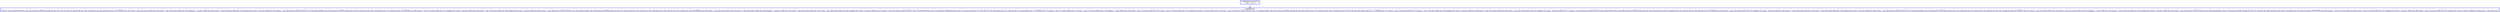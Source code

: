 digraph  g{
node [shape=rectangle, color=black, fontcolor=black, style=bold]
0 [label="LogSkolemFunctionCall
(\"{0}\", \"{1}\")" , color = blue] ; 
1 [label="LogSQLEval 
SELECT tab_742.primaryName, tab_745.character FROM casting AS tab_745, title AS tab_741, person AS tab_742, casting AS tab_743, person AS tab_744 WHERE tab_741.tconst = tab_743.tconst AND tab_742.nconst = tab_743.nconst AND tab_743.category = 'actress' AND tab_744.nconst = tab_745.nconst AND tab_745.category IN ('actor', 'actress') AND tab_742.nconst = tab_744.nconst UNION SELECT tab_756.primaryName, tab_759.character FROM casting AS tab_759, person AS tab_758, casting AS tab_757, person AS tab_756 WHERE tab_756.nconst = tab_757.nconst AND tab_757.category IN ('actor', 'actress') AND tab_758.nconst = tab_759.nconst AND tab_759.category IN ('actor', 'actress') AND tab_756.nconst = tab_758.nconst UNION SELECT tab_761.primaryName, tab_764.character FROM person AS tab_761, person AS tab_763, title AS tab_765, casting AS tab_762, title AS tab_760, casting AS tab_764 WHERE tab_760.tconst = tab_762.tconst AND tab_761.nconst = tab_762.nconst AND tab_762.category = 'actress' AND tab_763.nconst = tab_764.nconst AND tab_765.tconst = tab_764.tconst AND tab_764.category IN ('actor', 'actress') AND tab_761.nconst = tab_763.nconst UNION SELECT tab_772.primaryName, tab_775.character FROM person AS tab_772, person AS tab_774, title AS tab_776, casting AS tab_773, title AS tab_771, casting AS tab_775 WHERE tab_771.tconst = tab_773.tconst AND tab_772.nconst = tab_773.nconst AND tab_773.category = 'actor' AND tab_774.nconst = tab_775.nconst AND tab_776.tconst = tab_775.tconst AND tab_775.category IN ('actor', 'actress') AND tab_772.nconst = tab_774.nconst UNION SELECT tab_777.primaryName, tab_781.character FROM casting AS tab_781, title AS tab_779, person AS tab_780, casting AS tab_778, title AS tab_782, person AS tab_777 WHERE tab_777.nconst = tab_778.nconst AND tab_779.tconst = tab_778.tconst AND tab_778.category IN ('actor', 'actress') AND tab_780.nconst = tab_781.nconst AND tab_782.tconst = tab_781.tconst AND tab_781.category IN ('actor', 'actress') AND tab_777.nconst = tab_780.nconst UNION SELECT tab_746.primaryName, tab_749.character FROM casting AS tab_749, person AS tab_746, casting AS tab_747, person AS tab_748, title AS tab_750 WHERE tab_746.nconst = tab_747.nconst AND tab_747.category IN ('actor', 'actress') AND tab_748.nconst = tab_749.nconst AND tab_750.tconst = tab_749.tconst AND tab_749.category IN ('actor', 'actress') AND tab_746.nconst = tab_748.nconst UNION SELECT tab_752.primaryName, tab_755.character FROM person AS tab_752, casting AS tab_755, title AS tab_751, person AS tab_754, casting AS tab_753 WHERE tab_751.tconst = tab_753.tconst AND tab_752.nconst = tab_753.nconst AND tab_753.category = 'actor' AND tab_754.nconst = tab_755.nconst AND tab_755.category IN ('actor', 'actress') AND tab_752.nconst = tab_754.nconst UNION SELECT tab_766.primaryName, tab_770.character FROM casting AS tab_770, title AS tab_768, person AS tab_769, casting AS tab_767, person AS tab_766 WHERE tab_766.nconst = tab_767.nconst AND tab_768.tconst = tab_767.tconst AND tab_767.category IN ('actor', 'actress') AND tab_769.nconst = tab_770.nconst AND tab_770.category IN ('actor', 'actress') AND tab_766.nconst = tab_769.nconst", color = blue] ; 
0 -> 1 ; 
}

